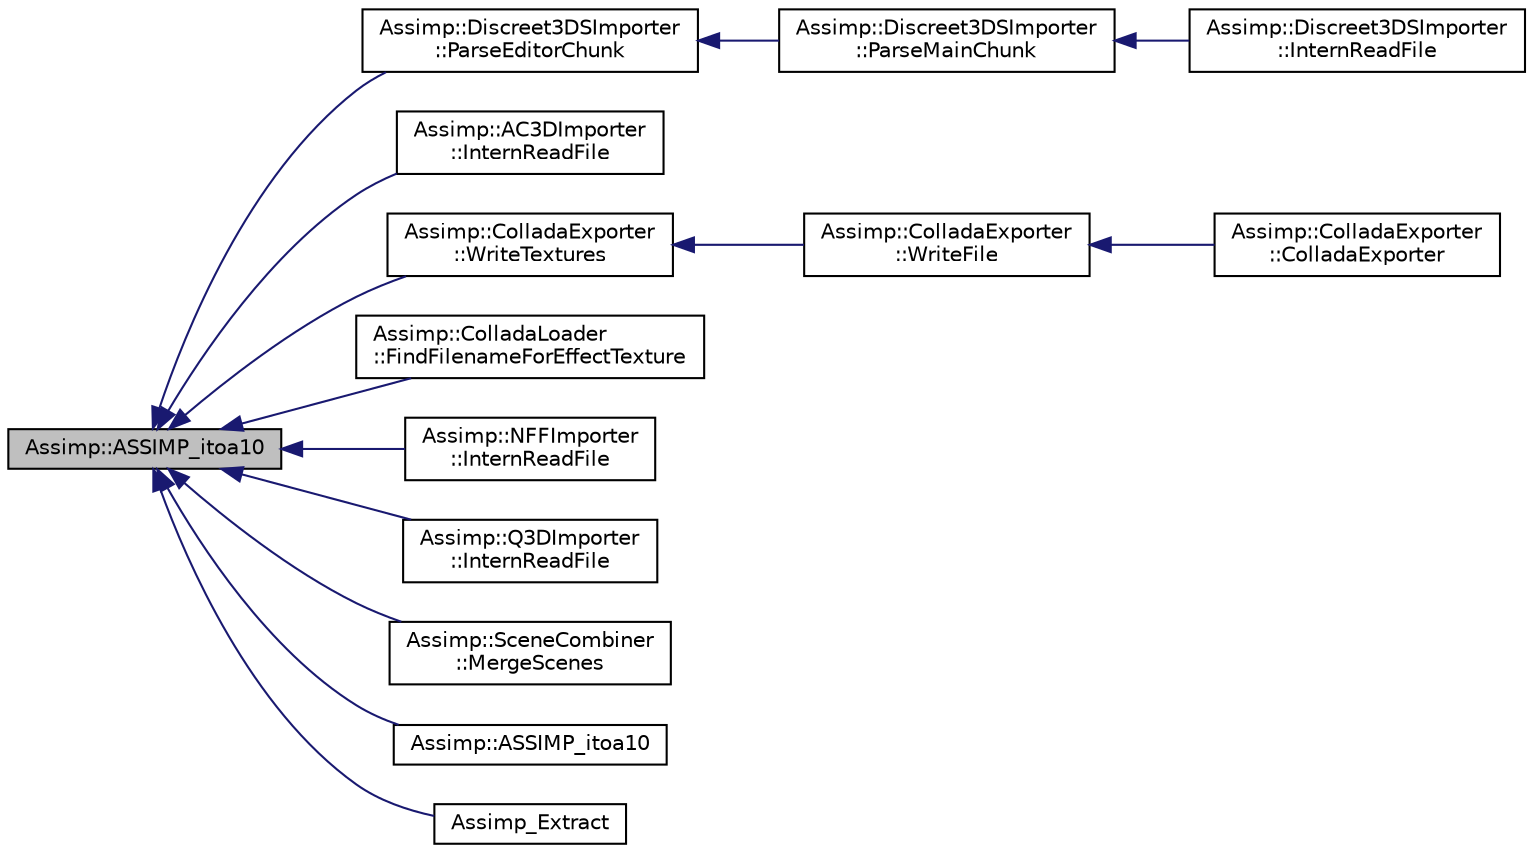 digraph "Assimp::ASSIMP_itoa10"
{
  edge [fontname="Helvetica",fontsize="10",labelfontname="Helvetica",labelfontsize="10"];
  node [fontname="Helvetica",fontsize="10",shape=record];
  rankdir="LR";
  Node1 [label="Assimp::ASSIMP_itoa10",height=0.2,width=0.4,color="black", fillcolor="grey75", style="filled", fontcolor="black"];
  Node1 -> Node2 [dir="back",color="midnightblue",fontsize="10",style="solid"];
  Node2 [label="Assimp::Discreet3DSImporter\l::ParseEditorChunk",height=0.2,width=0.4,color="black", fillcolor="white", style="filled",URL="$class_assimp_1_1_discreet3_d_s_importer.html#addcb60797b0e32d22344072686c689c5"];
  Node2 -> Node3 [dir="back",color="midnightblue",fontsize="10",style="solid"];
  Node3 [label="Assimp::Discreet3DSImporter\l::ParseMainChunk",height=0.2,width=0.4,color="black", fillcolor="white", style="filled",URL="$class_assimp_1_1_discreet3_d_s_importer.html#adbcf9fbe5c00a734e1939dbadd75604e"];
  Node3 -> Node4 [dir="back",color="midnightblue",fontsize="10",style="solid"];
  Node4 [label="Assimp::Discreet3DSImporter\l::InternReadFile",height=0.2,width=0.4,color="black", fillcolor="white", style="filled",URL="$class_assimp_1_1_discreet3_d_s_importer.html#abf7e6eb912d47870e4b3ceec16376a90"];
  Node1 -> Node5 [dir="back",color="midnightblue",fontsize="10",style="solid"];
  Node5 [label="Assimp::AC3DImporter\l::InternReadFile",height=0.2,width=0.4,color="black", fillcolor="white", style="filled",URL="$class_assimp_1_1_a_c3_d_importer.html#a88b27495efcf754f3dda7e4177aff902"];
  Node1 -> Node6 [dir="back",color="midnightblue",fontsize="10",style="solid"];
  Node6 [label="Assimp::ColladaExporter\l::WriteTextures",height=0.2,width=0.4,color="black", fillcolor="white", style="filled",URL="$class_assimp_1_1_collada_exporter.html#ae64bb9a3e3ecd33275fa003079858bab",tooltip="Writes the embedded textures. "];
  Node6 -> Node7 [dir="back",color="midnightblue",fontsize="10",style="solid"];
  Node7 [label="Assimp::ColladaExporter\l::WriteFile",height=0.2,width=0.4,color="black", fillcolor="white", style="filled",URL="$class_assimp_1_1_collada_exporter.html#a03044e96722b7ec8dcd295253176fc18",tooltip="Starts writing the contents. "];
  Node7 -> Node8 [dir="back",color="midnightblue",fontsize="10",style="solid"];
  Node8 [label="Assimp::ColladaExporter\l::ColladaExporter",height=0.2,width=0.4,color="black", fillcolor="white", style="filled",URL="$class_assimp_1_1_collada_exporter.html#a5b0a79d70cce72255dba4f6f15cff4d4",tooltip="Constructor for a specific scene to export. "];
  Node1 -> Node9 [dir="back",color="midnightblue",fontsize="10",style="solid"];
  Node9 [label="Assimp::ColladaLoader\l::FindFilenameForEffectTexture",height=0.2,width=0.4,color="black", fillcolor="white", style="filled",URL="$class_assimp_1_1_collada_loader.html#a0f17fc50e04f1e4038d6e6e2b67d074b"];
  Node1 -> Node10 [dir="back",color="midnightblue",fontsize="10",style="solid"];
  Node10 [label="Assimp::NFFImporter\l::InternReadFile",height=0.2,width=0.4,color="black", fillcolor="white", style="filled",URL="$class_assimp_1_1_n_f_f_importer.html#a97c20ab69758da48642dc690ab4a7b65"];
  Node1 -> Node11 [dir="back",color="midnightblue",fontsize="10",style="solid"];
  Node11 [label="Assimp::Q3DImporter\l::InternReadFile",height=0.2,width=0.4,color="black", fillcolor="white", style="filled",URL="$class_assimp_1_1_q3_d_importer.html#a7b9e5dbbbdb1b98dbb17e23e7ebc0209"];
  Node1 -> Node12 [dir="back",color="midnightblue",fontsize="10",style="solid"];
  Node12 [label="Assimp::SceneCombiner\l::MergeScenes",height=0.2,width=0.4,color="black", fillcolor="white", style="filled",URL="$class_assimp_1_1_scene_combiner.html#aa829482d9eecd375cd28cb54b07b98e6"];
  Node1 -> Node13 [dir="back",color="midnightblue",fontsize="10",style="solid"];
  Node13 [label="Assimp::ASSIMP_itoa10",height=0.2,width=0.4,color="black", fillcolor="white", style="filled",URL="$namespace_assimp.html#a780ce39f05ccc110f67a59dd76709112",tooltip="itoa with a fixed base 10 (Secure template overload) The compiler should choose this function if he o..."];
  Node1 -> Node14 [dir="back",color="midnightblue",fontsize="10",style="solid"];
  Node14 [label="Assimp_Extract",height=0.2,width=0.4,color="black", fillcolor="white", style="filled",URL="$_image_extractor_8cpp.html#a931450979e9fe5df6fc52bc7fc67724d"];
}
